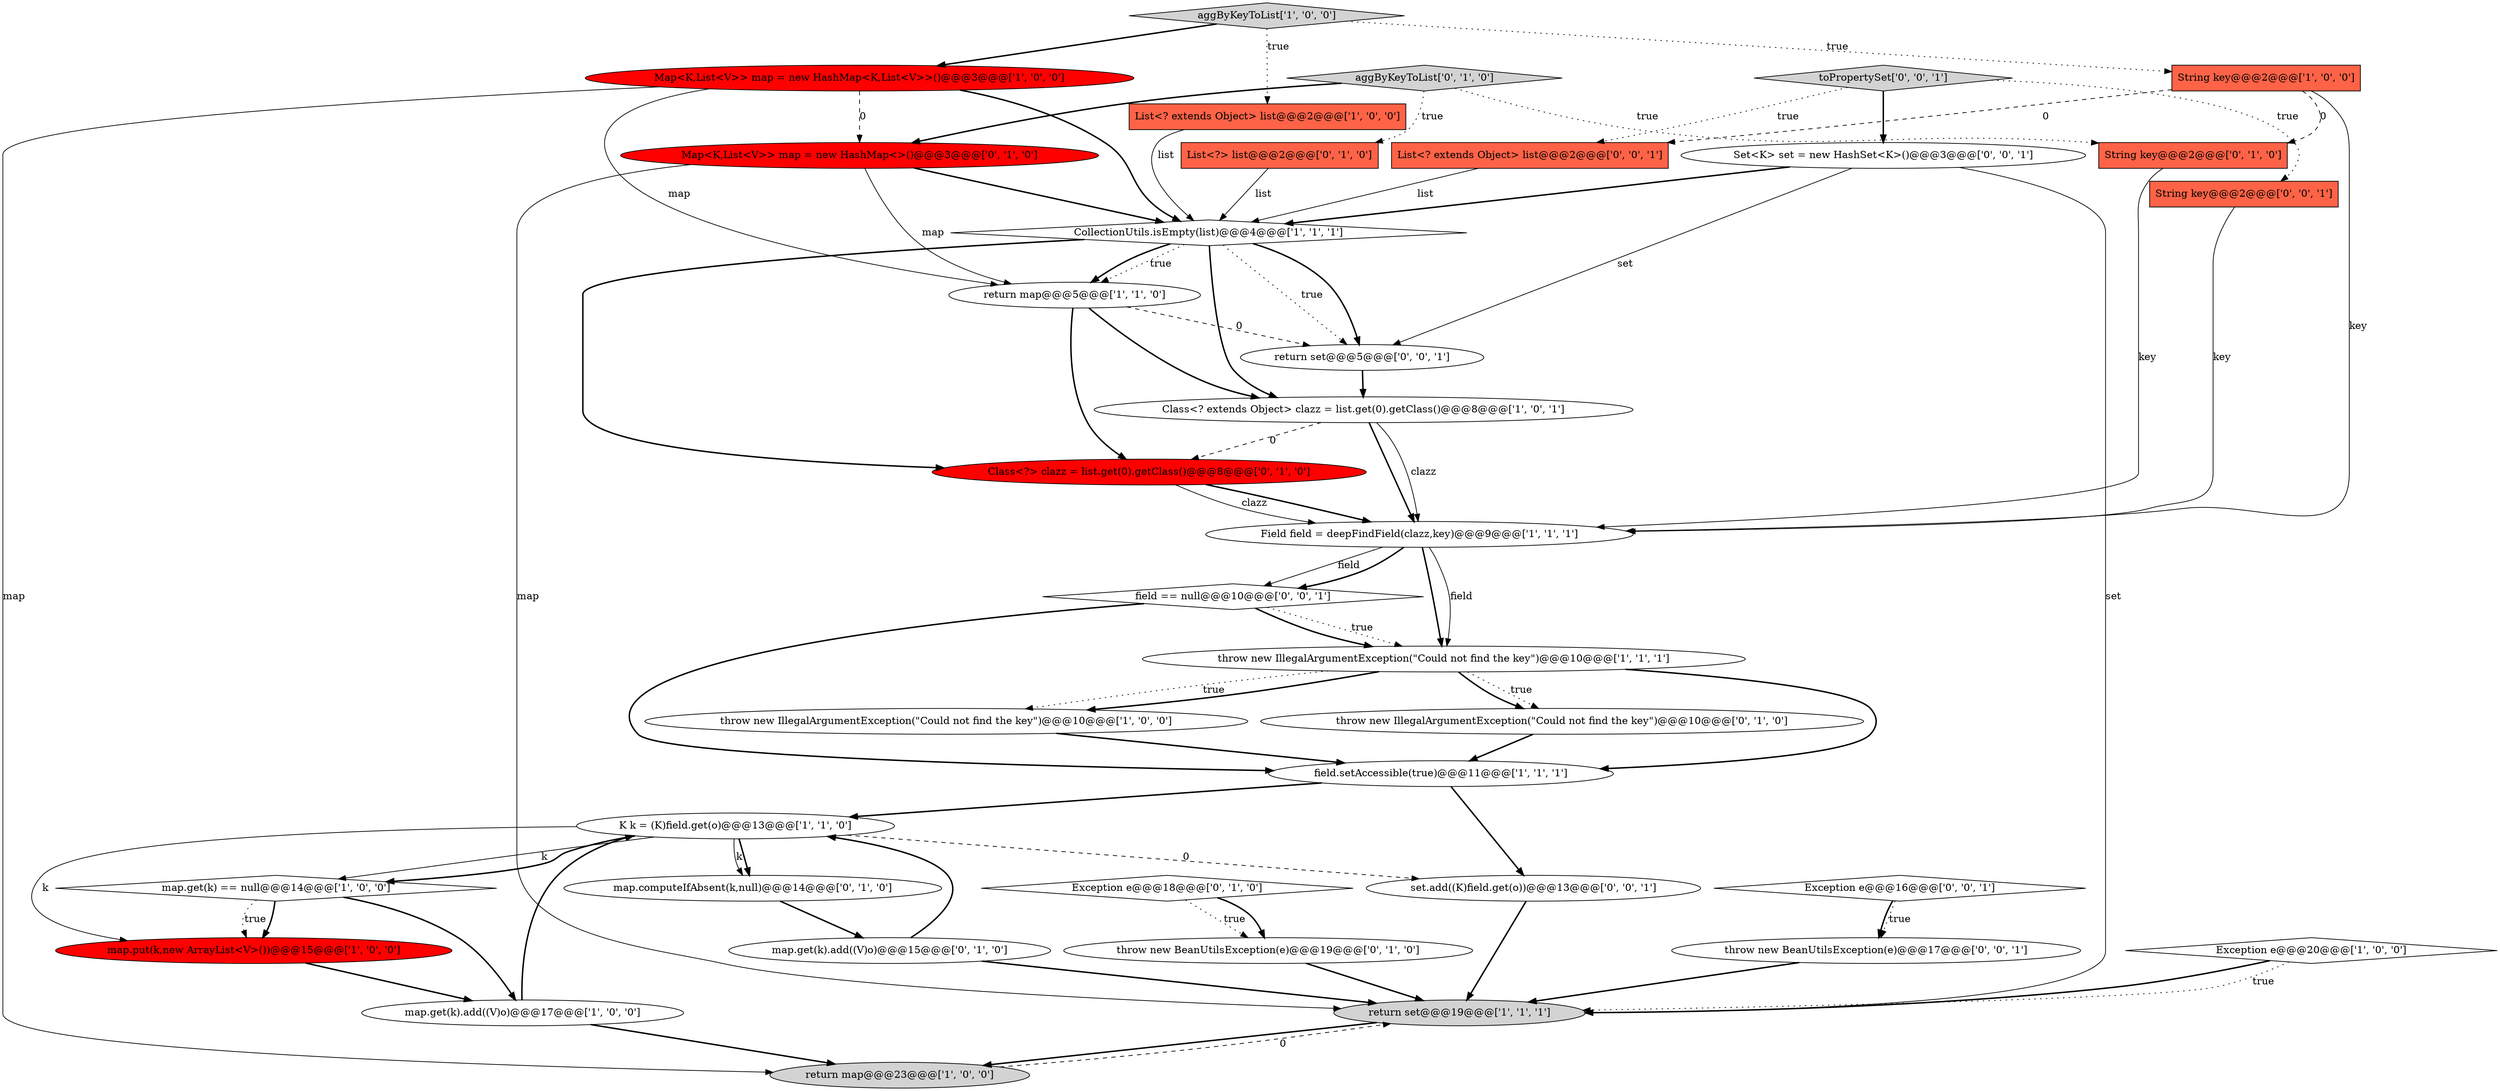 digraph {
17 [style = filled, label = "Map<K,List<V>> map = new HashMap<K,List<V>>()@@@3@@@['1', '0', '0']", fillcolor = red, shape = ellipse image = "AAA1AAABBB1BBB"];
22 [style = filled, label = "Class<?> clazz = list.get(0).getClass()@@@8@@@['0', '1', '0']", fillcolor = red, shape = ellipse image = "AAA1AAABBB2BBB"];
19 [style = filled, label = "throw new IllegalArgumentException(\"Could not find the key\")@@@10@@@['0', '1', '0']", fillcolor = white, shape = ellipse image = "AAA0AAABBB2BBB"];
4 [style = filled, label = "List<? extends Object> list@@@2@@@['1', '0', '0']", fillcolor = tomato, shape = box image = "AAA0AAABBB1BBB"];
32 [style = filled, label = "Exception e@@@16@@@['0', '0', '1']", fillcolor = white, shape = diamond image = "AAA0AAABBB3BBB"];
34 [style = filled, label = "Set<K> set = new HashSet<K>()@@@3@@@['0', '0', '1']", fillcolor = white, shape = ellipse image = "AAA0AAABBB3BBB"];
13 [style = filled, label = "Exception e@@@20@@@['1', '0', '0']", fillcolor = white, shape = diamond image = "AAA0AAABBB1BBB"];
12 [style = filled, label = "map.get(k).add((V)o)@@@17@@@['1', '0', '0']", fillcolor = white, shape = ellipse image = "AAA0AAABBB1BBB"];
25 [style = filled, label = "String key@@@2@@@['0', '1', '0']", fillcolor = tomato, shape = box image = "AAA1AAABBB2BBB"];
28 [style = filled, label = "return set@@@5@@@['0', '0', '1']", fillcolor = white, shape = ellipse image = "AAA0AAABBB3BBB"];
1 [style = filled, label = "aggByKeyToList['1', '0', '0']", fillcolor = lightgray, shape = diamond image = "AAA0AAABBB1BBB"];
8 [style = filled, label = "String key@@@2@@@['1', '0', '0']", fillcolor = tomato, shape = box image = "AAA1AAABBB1BBB"];
27 [style = filled, label = "map.get(k).add((V)o)@@@15@@@['0', '1', '0']", fillcolor = white, shape = ellipse image = "AAA0AAABBB2BBB"];
30 [style = filled, label = "set.add((K)field.get(o))@@@13@@@['0', '0', '1']", fillcolor = white, shape = ellipse image = "AAA0AAABBB3BBB"];
14 [style = filled, label = "Field field = deepFindField(clazz,key)@@@9@@@['1', '1', '1']", fillcolor = white, shape = ellipse image = "AAA0AAABBB1BBB"];
21 [style = filled, label = "aggByKeyToList['0', '1', '0']", fillcolor = lightgray, shape = diamond image = "AAA0AAABBB2BBB"];
0 [style = filled, label = "return set@@@19@@@['1', '1', '1']", fillcolor = lightgray, shape = ellipse image = "AAA0AAABBB1BBB"];
26 [style = filled, label = "Exception e@@@18@@@['0', '1', '0']", fillcolor = white, shape = diamond image = "AAA0AAABBB2BBB"];
31 [style = filled, label = "List<? extends Object> list@@@2@@@['0', '0', '1']", fillcolor = tomato, shape = box image = "AAA0AAABBB3BBB"];
10 [style = filled, label = "Class<? extends Object> clazz = list.get(0).getClass()@@@8@@@['1', '0', '1']", fillcolor = white, shape = ellipse image = "AAA0AAABBB1BBB"];
20 [style = filled, label = "throw new BeanUtilsException(e)@@@19@@@['0', '1', '0']", fillcolor = white, shape = ellipse image = "AAA0AAABBB2BBB"];
15 [style = filled, label = "map.put(k,new ArrayList<V>())@@@15@@@['1', '0', '0']", fillcolor = red, shape = ellipse image = "AAA1AAABBB1BBB"];
33 [style = filled, label = "field == null@@@10@@@['0', '0', '1']", fillcolor = white, shape = diamond image = "AAA0AAABBB3BBB"];
36 [style = filled, label = "throw new BeanUtilsException(e)@@@17@@@['0', '0', '1']", fillcolor = white, shape = ellipse image = "AAA0AAABBB3BBB"];
24 [style = filled, label = "Map<K,List<V>> map = new HashMap<>()@@@3@@@['0', '1', '0']", fillcolor = red, shape = ellipse image = "AAA1AAABBB2BBB"];
18 [style = filled, label = "map.computeIfAbsent(k,null)@@@14@@@['0', '1', '0']", fillcolor = white, shape = ellipse image = "AAA0AAABBB2BBB"];
7 [style = filled, label = "return map@@@23@@@['1', '0', '0']", fillcolor = lightgray, shape = ellipse image = "AAA0AAABBB1BBB"];
16 [style = filled, label = "throw new IllegalArgumentException(\"Could not find the key\")@@@10@@@['1', '1', '1']", fillcolor = white, shape = ellipse image = "AAA0AAABBB1BBB"];
3 [style = filled, label = "map.get(k) == null@@@14@@@['1', '0', '0']", fillcolor = white, shape = diamond image = "AAA0AAABBB1BBB"];
2 [style = filled, label = "throw new IllegalArgumentException(\"Could not find the key\")@@@10@@@['1', '0', '0']", fillcolor = white, shape = ellipse image = "AAA0AAABBB1BBB"];
11 [style = filled, label = "K k = (K)field.get(o)@@@13@@@['1', '1', '0']", fillcolor = white, shape = ellipse image = "AAA0AAABBB1BBB"];
6 [style = filled, label = "CollectionUtils.isEmpty(list)@@@4@@@['1', '1', '1']", fillcolor = white, shape = diamond image = "AAA0AAABBB1BBB"];
9 [style = filled, label = "return map@@@5@@@['1', '1', '0']", fillcolor = white, shape = ellipse image = "AAA0AAABBB1BBB"];
35 [style = filled, label = "toPropertySet['0', '0', '1']", fillcolor = lightgray, shape = diamond image = "AAA0AAABBB3BBB"];
29 [style = filled, label = "String key@@@2@@@['0', '0', '1']", fillcolor = tomato, shape = box image = "AAA0AAABBB3BBB"];
5 [style = filled, label = "field.setAccessible(true)@@@11@@@['1', '1', '1']", fillcolor = white, shape = ellipse image = "AAA0AAABBB1BBB"];
23 [style = filled, label = "List<?> list@@@2@@@['0', '1', '0']", fillcolor = tomato, shape = box image = "AAA0AAABBB2BBB"];
9->22 [style = bold, label=""];
29->14 [style = solid, label="key"];
14->16 [style = bold, label=""];
16->19 [style = dotted, label="true"];
35->29 [style = dotted, label="true"];
14->33 [style = solid, label="field"];
2->5 [style = bold, label=""];
33->16 [style = bold, label=""];
16->2 [style = dotted, label="true"];
28->10 [style = bold, label=""];
27->0 [style = bold, label=""];
24->9 [style = solid, label="map"];
24->0 [style = solid, label="map"];
17->6 [style = bold, label=""];
10->14 [style = bold, label=""];
6->22 [style = bold, label=""];
17->24 [style = dashed, label="0"];
23->6 [style = solid, label="list"];
20->0 [style = bold, label=""];
9->28 [style = dashed, label="0"];
12->11 [style = bold, label=""];
26->20 [style = dotted, label="true"];
22->14 [style = solid, label="clazz"];
3->15 [style = bold, label=""];
21->24 [style = bold, label=""];
1->4 [style = dotted, label="true"];
4->6 [style = solid, label="list"];
9->10 [style = bold, label=""];
3->12 [style = bold, label=""];
14->16 [style = solid, label="field"];
11->18 [style = solid, label="k"];
8->14 [style = solid, label="key"];
16->2 [style = bold, label=""];
16->19 [style = bold, label=""];
33->5 [style = bold, label=""];
32->36 [style = dotted, label="true"];
35->31 [style = dotted, label="true"];
12->7 [style = bold, label=""];
11->18 [style = bold, label=""];
14->33 [style = bold, label=""];
1->17 [style = bold, label=""];
0->7 [style = bold, label=""];
6->28 [style = dotted, label="true"];
21->25 [style = dotted, label="true"];
19->5 [style = bold, label=""];
31->6 [style = solid, label="list"];
10->22 [style = dashed, label="0"];
17->9 [style = solid, label="map"];
36->0 [style = bold, label=""];
6->28 [style = bold, label=""];
7->0 [style = dashed, label="0"];
27->11 [style = bold, label=""];
34->28 [style = solid, label="set"];
11->3 [style = bold, label=""];
18->27 [style = bold, label=""];
6->9 [style = dotted, label="true"];
13->0 [style = dotted, label="true"];
21->23 [style = dotted, label="true"];
6->10 [style = bold, label=""];
3->15 [style = dotted, label="true"];
34->6 [style = bold, label=""];
25->14 [style = solid, label="key"];
1->8 [style = dotted, label="true"];
17->7 [style = solid, label="map"];
34->0 [style = solid, label="set"];
16->5 [style = bold, label=""];
32->36 [style = bold, label=""];
33->16 [style = dotted, label="true"];
13->0 [style = bold, label=""];
8->25 [style = dashed, label="0"];
5->11 [style = bold, label=""];
11->15 [style = solid, label="k"];
15->12 [style = bold, label=""];
5->30 [style = bold, label=""];
30->0 [style = bold, label=""];
8->31 [style = dashed, label="0"];
6->9 [style = bold, label=""];
11->3 [style = solid, label="k"];
22->14 [style = bold, label=""];
24->6 [style = bold, label=""];
35->34 [style = bold, label=""];
11->30 [style = dashed, label="0"];
26->20 [style = bold, label=""];
10->14 [style = solid, label="clazz"];
}

